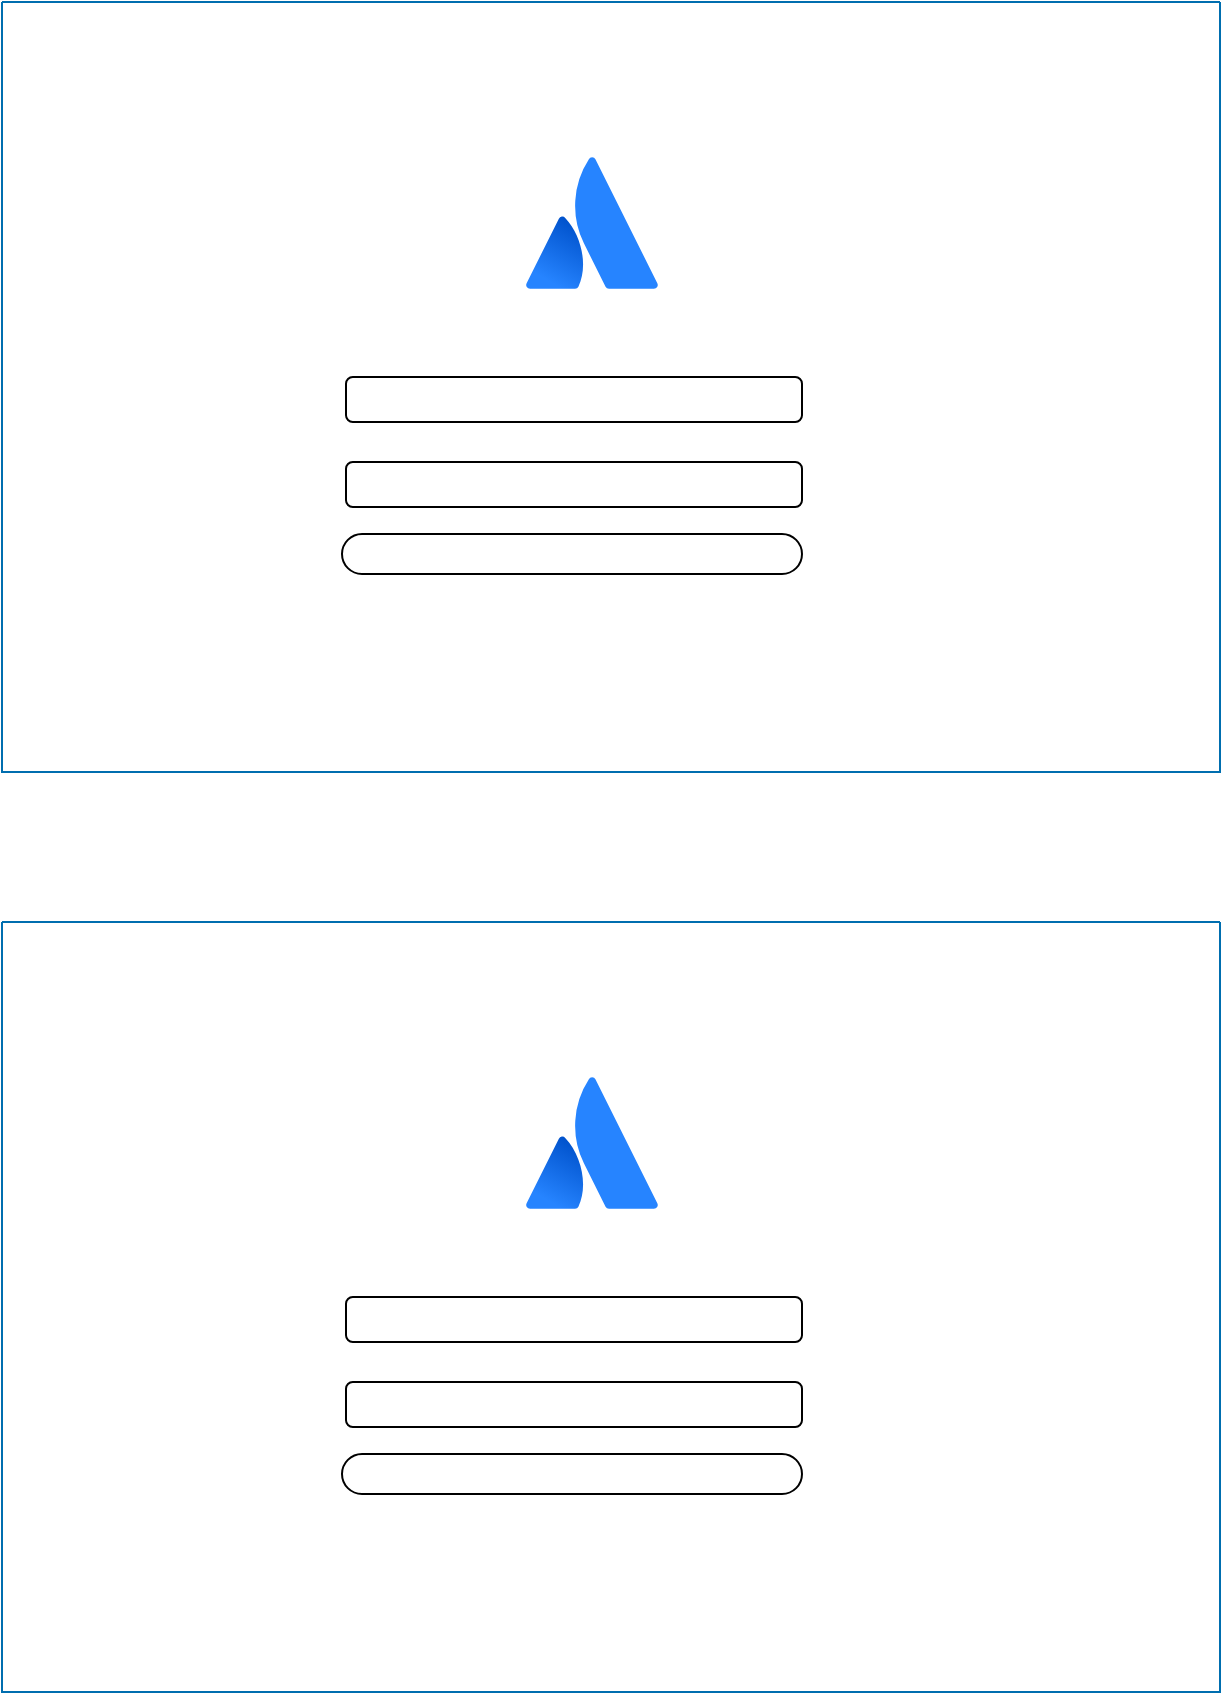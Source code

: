 <mxfile>
    <diagram id="W8YLQic51yJXSB4EpTUK" name="Page-1">
        <mxGraphModel dx="1731" dy="1711" grid="1" gridSize="10" guides="1" tooltips="1" connect="1" arrows="1" fold="1" page="1" pageScale="1" pageWidth="850" pageHeight="1100" math="0" shadow="0">
            <root>
                <mxCell id="0"/>
                <mxCell id="1" parent="0"/>
                <mxCell id="6" value="" style="swimlane;startSize=0;fillColor=#1ba1e2;fontColor=#ffffff;strokeColor=#006EAF;" vertex="1" parent="1">
                    <mxGeometry x="80" y="70" width="609" height="385" as="geometry"/>
                </mxCell>
                <mxCell id="7" value="" style="rounded=1;whiteSpace=wrap;html=1;" vertex="1" parent="6">
                    <mxGeometry x="172" y="230" width="228" height="22.5" as="geometry"/>
                </mxCell>
                <mxCell id="8" value="" style="rounded=1;whiteSpace=wrap;html=1;" vertex="1" parent="6">
                    <mxGeometry x="172" y="187.5" width="228" height="22.5" as="geometry"/>
                </mxCell>
                <mxCell id="9" value="" style="image;html=1;image=img/lib/atlassian/Atlassian_Logo.svg;" vertex="1" parent="6">
                    <mxGeometry x="262" y="77.5" width="66" height="66" as="geometry"/>
                </mxCell>
                <mxCell id="10" value="" style="rounded=1;whiteSpace=wrap;html=1;arcSize=50;" vertex="1" parent="6">
                    <mxGeometry x="170" y="266" width="230" height="20" as="geometry"/>
                </mxCell>
                <mxCell id="11" value="" style="swimlane;startSize=0;fillColor=#1ba1e2;fontColor=#ffffff;strokeColor=#006EAF;" vertex="1" parent="1">
                    <mxGeometry x="80" y="530" width="609" height="385" as="geometry"/>
                </mxCell>
                <mxCell id="12" value="" style="rounded=1;whiteSpace=wrap;html=1;" vertex="1" parent="11">
                    <mxGeometry x="172" y="230" width="228" height="22.5" as="geometry"/>
                </mxCell>
                <mxCell id="13" value="" style="rounded=1;whiteSpace=wrap;html=1;" vertex="1" parent="11">
                    <mxGeometry x="172" y="187.5" width="228" height="22.5" as="geometry"/>
                </mxCell>
                <mxCell id="14" value="" style="image;html=1;image=img/lib/atlassian/Atlassian_Logo.svg;" vertex="1" parent="11">
                    <mxGeometry x="262" y="77.5" width="66" height="66" as="geometry"/>
                </mxCell>
                <mxCell id="15" value="" style="rounded=1;whiteSpace=wrap;html=1;arcSize=50;" vertex="1" parent="11">
                    <mxGeometry x="170" y="266" width="230" height="20" as="geometry"/>
                </mxCell>
            </root>
        </mxGraphModel>
    </diagram>
</mxfile>